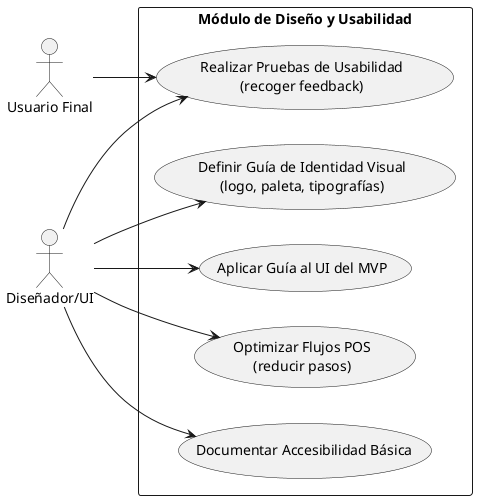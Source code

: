 @startuml
left to right direction
actor "Usuario Final" as Usuario
actor "Diseñador/UI" as Diseñador

rectangle "Módulo de Diseño y Usabilidad" {
  usecase "Definir Guía de Identidad Visual\n(logo, paleta, tipografías)" as UC_Guia
  usecase "Aplicar Guía al UI del MVP" as UC_Aplicar
  usecase "Optimizar Flujos POS\n(reducir pasos)" as UC_OptimizarFlujos
  usecase "Realizar Pruebas de Usabilidad\n(recoger feedback)" as UC_Pruebas
  usecase "Documentar Accesibilidad Básica" as UC_Accesibilidad
}

Diseñador --> UC_Guia
Diseñador --> UC_Aplicar
Diseñador --> UC_OptimizarFlujos
Diseñador --> UC_Pruebas
Diseñador --> UC_Accesibilidad
Usuario --> UC_Pruebas
@enduml

